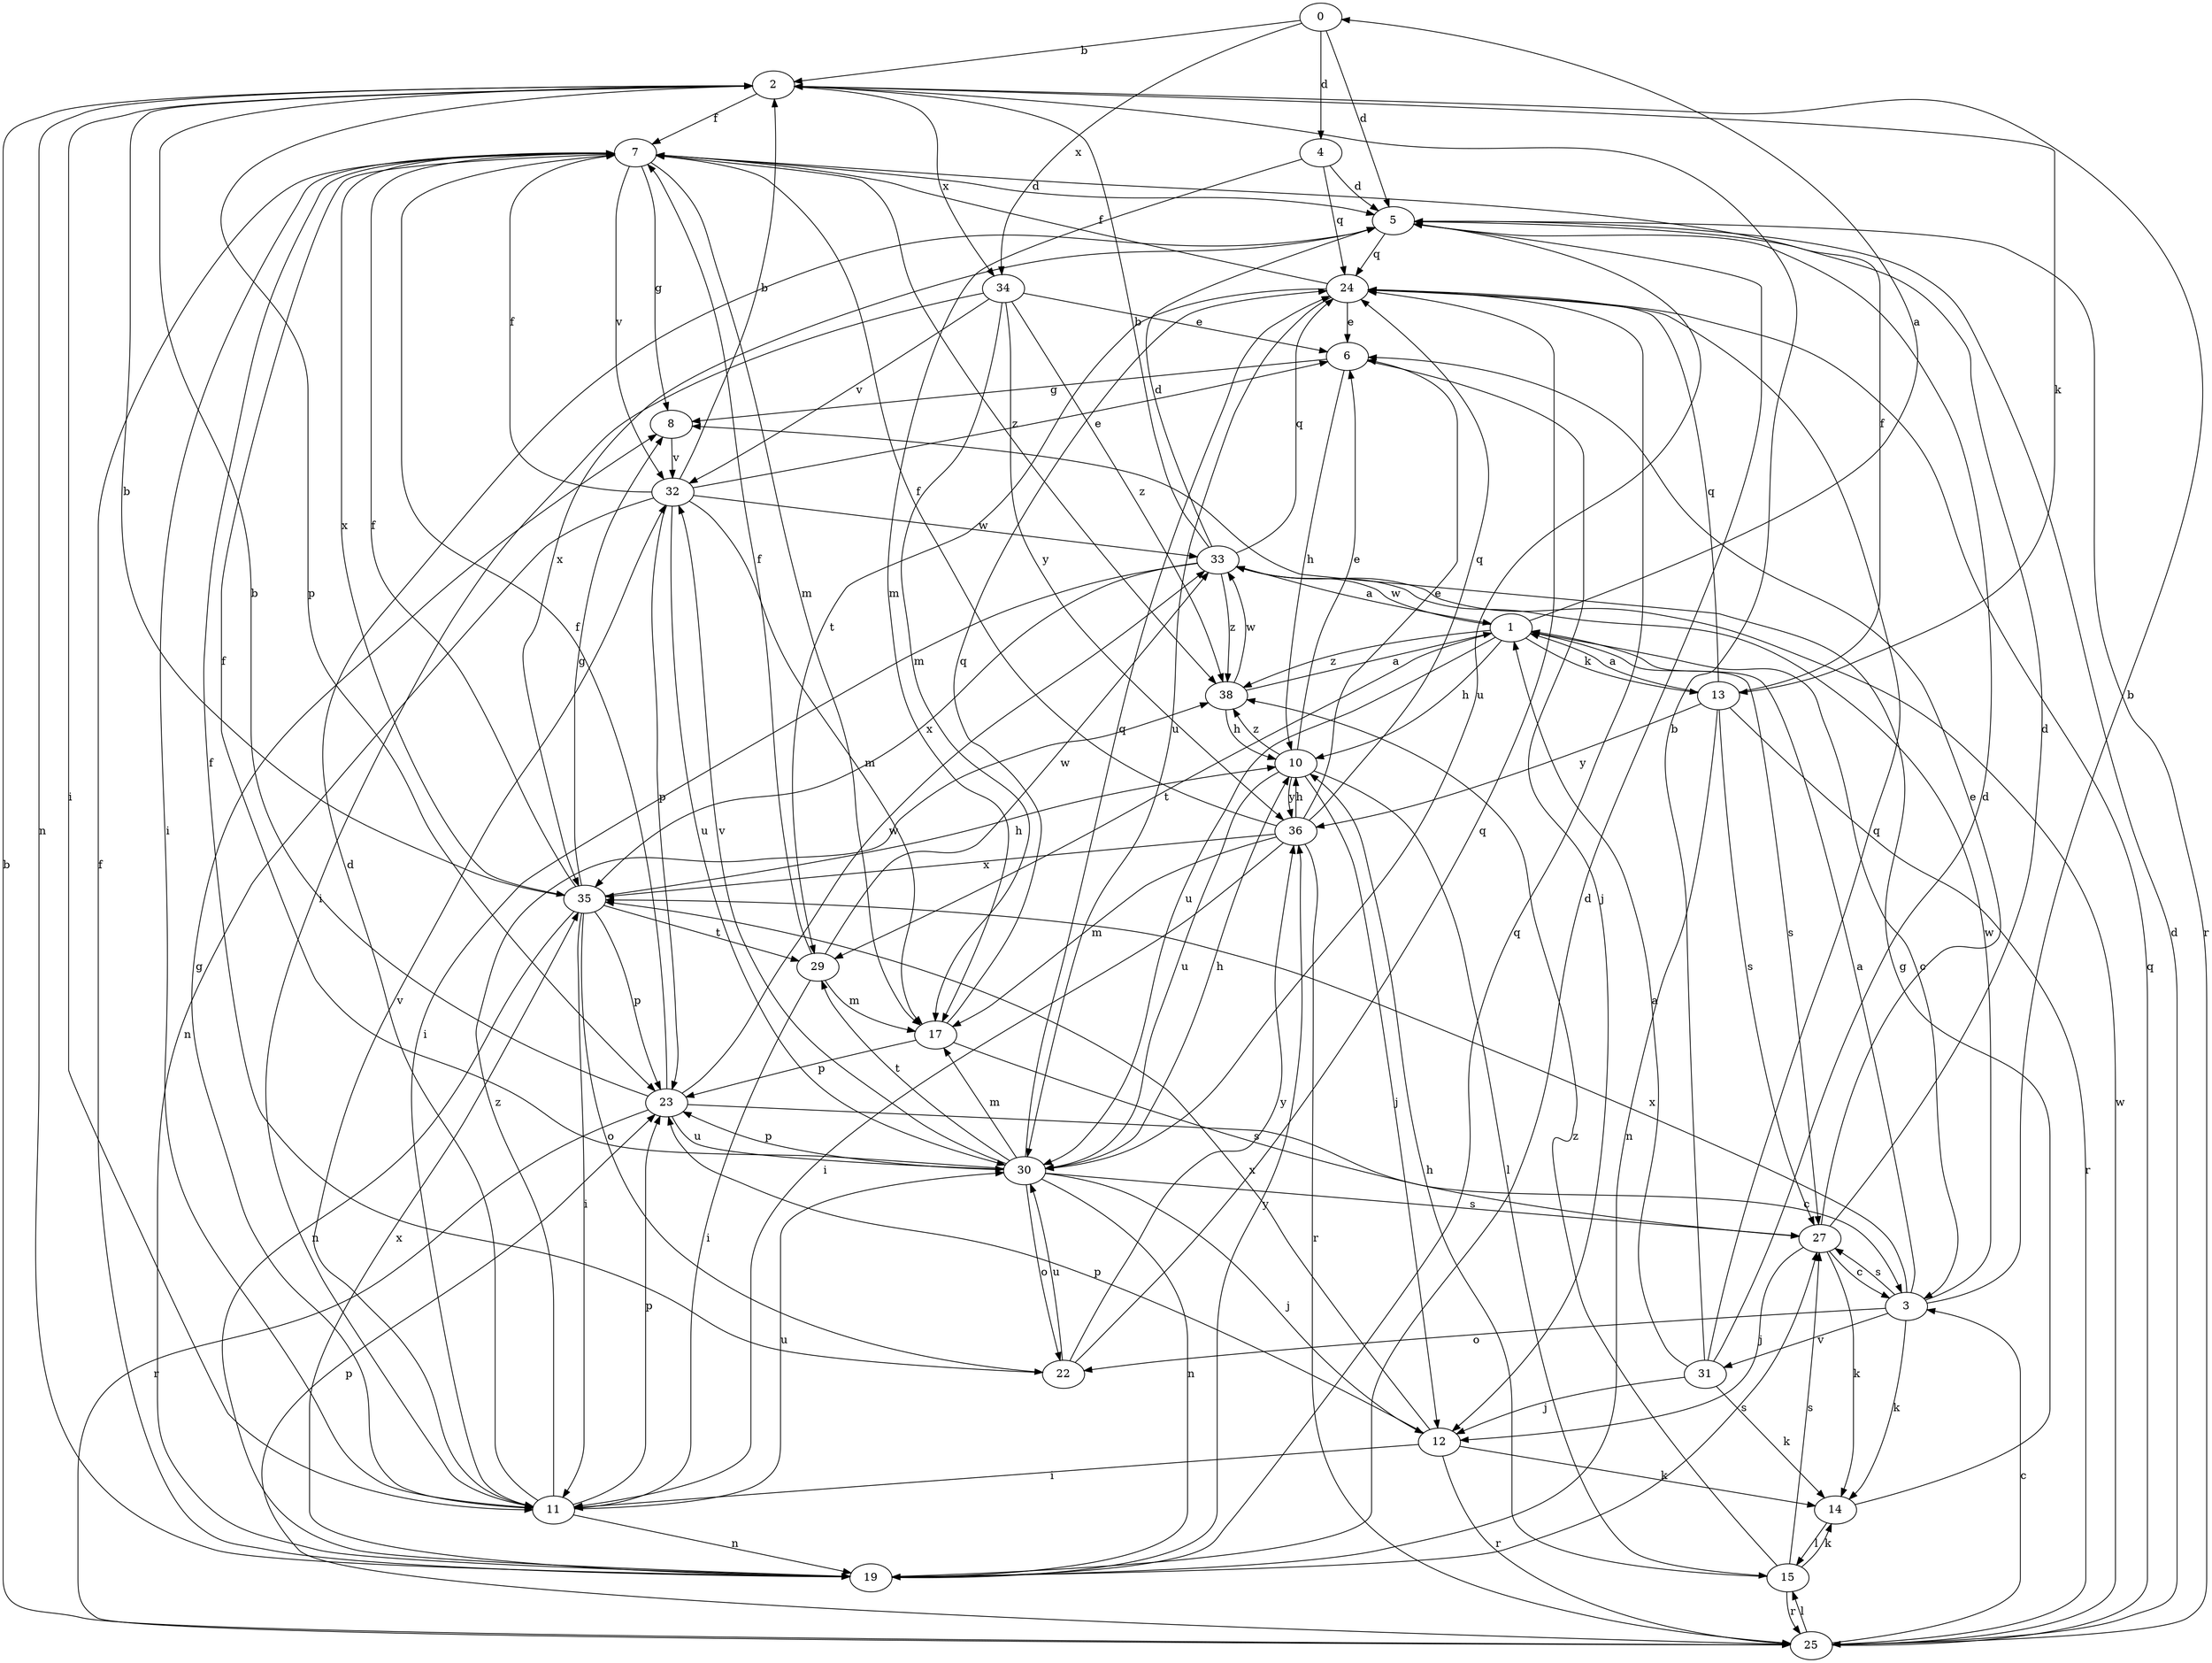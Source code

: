 strict digraph  {
0;
1;
2;
3;
4;
5;
6;
7;
8;
10;
11;
12;
13;
14;
15;
17;
19;
22;
23;
24;
25;
27;
29;
30;
31;
32;
33;
34;
35;
36;
38;
0 -> 2  [label=b];
0 -> 4  [label=d];
0 -> 5  [label=d];
0 -> 34  [label=x];
1 -> 0  [label=a];
1 -> 3  [label=c];
1 -> 10  [label=h];
1 -> 13  [label=k];
1 -> 27  [label=s];
1 -> 29  [label=t];
1 -> 30  [label=u];
1 -> 33  [label=w];
1 -> 38  [label=z];
2 -> 7  [label=f];
2 -> 11  [label=i];
2 -> 13  [label=k];
2 -> 19  [label=n];
2 -> 23  [label=p];
2 -> 34  [label=x];
3 -> 1  [label=a];
3 -> 2  [label=b];
3 -> 14  [label=k];
3 -> 22  [label=o];
3 -> 27  [label=s];
3 -> 31  [label=v];
3 -> 33  [label=w];
3 -> 35  [label=x];
4 -> 5  [label=d];
4 -> 17  [label=m];
4 -> 24  [label=q];
5 -> 24  [label=q];
5 -> 25  [label=r];
5 -> 30  [label=u];
5 -> 35  [label=x];
6 -> 8  [label=g];
6 -> 10  [label=h];
6 -> 12  [label=j];
7 -> 5  [label=d];
7 -> 8  [label=g];
7 -> 11  [label=i];
7 -> 17  [label=m];
7 -> 32  [label=v];
7 -> 35  [label=x];
7 -> 38  [label=z];
8 -> 32  [label=v];
10 -> 6  [label=e];
10 -> 12  [label=j];
10 -> 15  [label=l];
10 -> 30  [label=u];
10 -> 36  [label=y];
10 -> 38  [label=z];
11 -> 5  [label=d];
11 -> 8  [label=g];
11 -> 19  [label=n];
11 -> 23  [label=p];
11 -> 30  [label=u];
11 -> 32  [label=v];
11 -> 38  [label=z];
12 -> 11  [label=i];
12 -> 14  [label=k];
12 -> 23  [label=p];
12 -> 25  [label=r];
12 -> 35  [label=x];
13 -> 1  [label=a];
13 -> 7  [label=f];
13 -> 19  [label=n];
13 -> 24  [label=q];
13 -> 25  [label=r];
13 -> 27  [label=s];
13 -> 36  [label=y];
14 -> 8  [label=g];
14 -> 15  [label=l];
15 -> 10  [label=h];
15 -> 14  [label=k];
15 -> 25  [label=r];
15 -> 27  [label=s];
15 -> 38  [label=z];
17 -> 23  [label=p];
17 -> 24  [label=q];
17 -> 27  [label=s];
19 -> 5  [label=d];
19 -> 7  [label=f];
19 -> 24  [label=q];
19 -> 27  [label=s];
19 -> 35  [label=x];
19 -> 36  [label=y];
22 -> 7  [label=f];
22 -> 24  [label=q];
22 -> 30  [label=u];
22 -> 36  [label=y];
23 -> 2  [label=b];
23 -> 3  [label=c];
23 -> 7  [label=f];
23 -> 25  [label=r];
23 -> 30  [label=u];
23 -> 33  [label=w];
24 -> 6  [label=e];
24 -> 7  [label=f];
24 -> 29  [label=t];
24 -> 30  [label=u];
25 -> 2  [label=b];
25 -> 3  [label=c];
25 -> 5  [label=d];
25 -> 15  [label=l];
25 -> 23  [label=p];
25 -> 24  [label=q];
25 -> 33  [label=w];
27 -> 3  [label=c];
27 -> 5  [label=d];
27 -> 6  [label=e];
27 -> 12  [label=j];
27 -> 14  [label=k];
29 -> 7  [label=f];
29 -> 11  [label=i];
29 -> 17  [label=m];
29 -> 33  [label=w];
30 -> 7  [label=f];
30 -> 10  [label=h];
30 -> 12  [label=j];
30 -> 17  [label=m];
30 -> 19  [label=n];
30 -> 22  [label=o];
30 -> 23  [label=p];
30 -> 24  [label=q];
30 -> 27  [label=s];
30 -> 29  [label=t];
30 -> 32  [label=v];
31 -> 1  [label=a];
31 -> 2  [label=b];
31 -> 5  [label=d];
31 -> 12  [label=j];
31 -> 14  [label=k];
31 -> 24  [label=q];
32 -> 2  [label=b];
32 -> 6  [label=e];
32 -> 7  [label=f];
32 -> 17  [label=m];
32 -> 19  [label=n];
32 -> 23  [label=p];
32 -> 30  [label=u];
32 -> 33  [label=w];
33 -> 1  [label=a];
33 -> 2  [label=b];
33 -> 5  [label=d];
33 -> 11  [label=i];
33 -> 24  [label=q];
33 -> 35  [label=x];
33 -> 38  [label=z];
34 -> 6  [label=e];
34 -> 11  [label=i];
34 -> 17  [label=m];
34 -> 32  [label=v];
34 -> 36  [label=y];
34 -> 38  [label=z];
35 -> 2  [label=b];
35 -> 7  [label=f];
35 -> 8  [label=g];
35 -> 10  [label=h];
35 -> 11  [label=i];
35 -> 19  [label=n];
35 -> 22  [label=o];
35 -> 23  [label=p];
35 -> 29  [label=t];
36 -> 6  [label=e];
36 -> 7  [label=f];
36 -> 10  [label=h];
36 -> 11  [label=i];
36 -> 17  [label=m];
36 -> 24  [label=q];
36 -> 25  [label=r];
36 -> 35  [label=x];
38 -> 1  [label=a];
38 -> 10  [label=h];
38 -> 33  [label=w];
}
